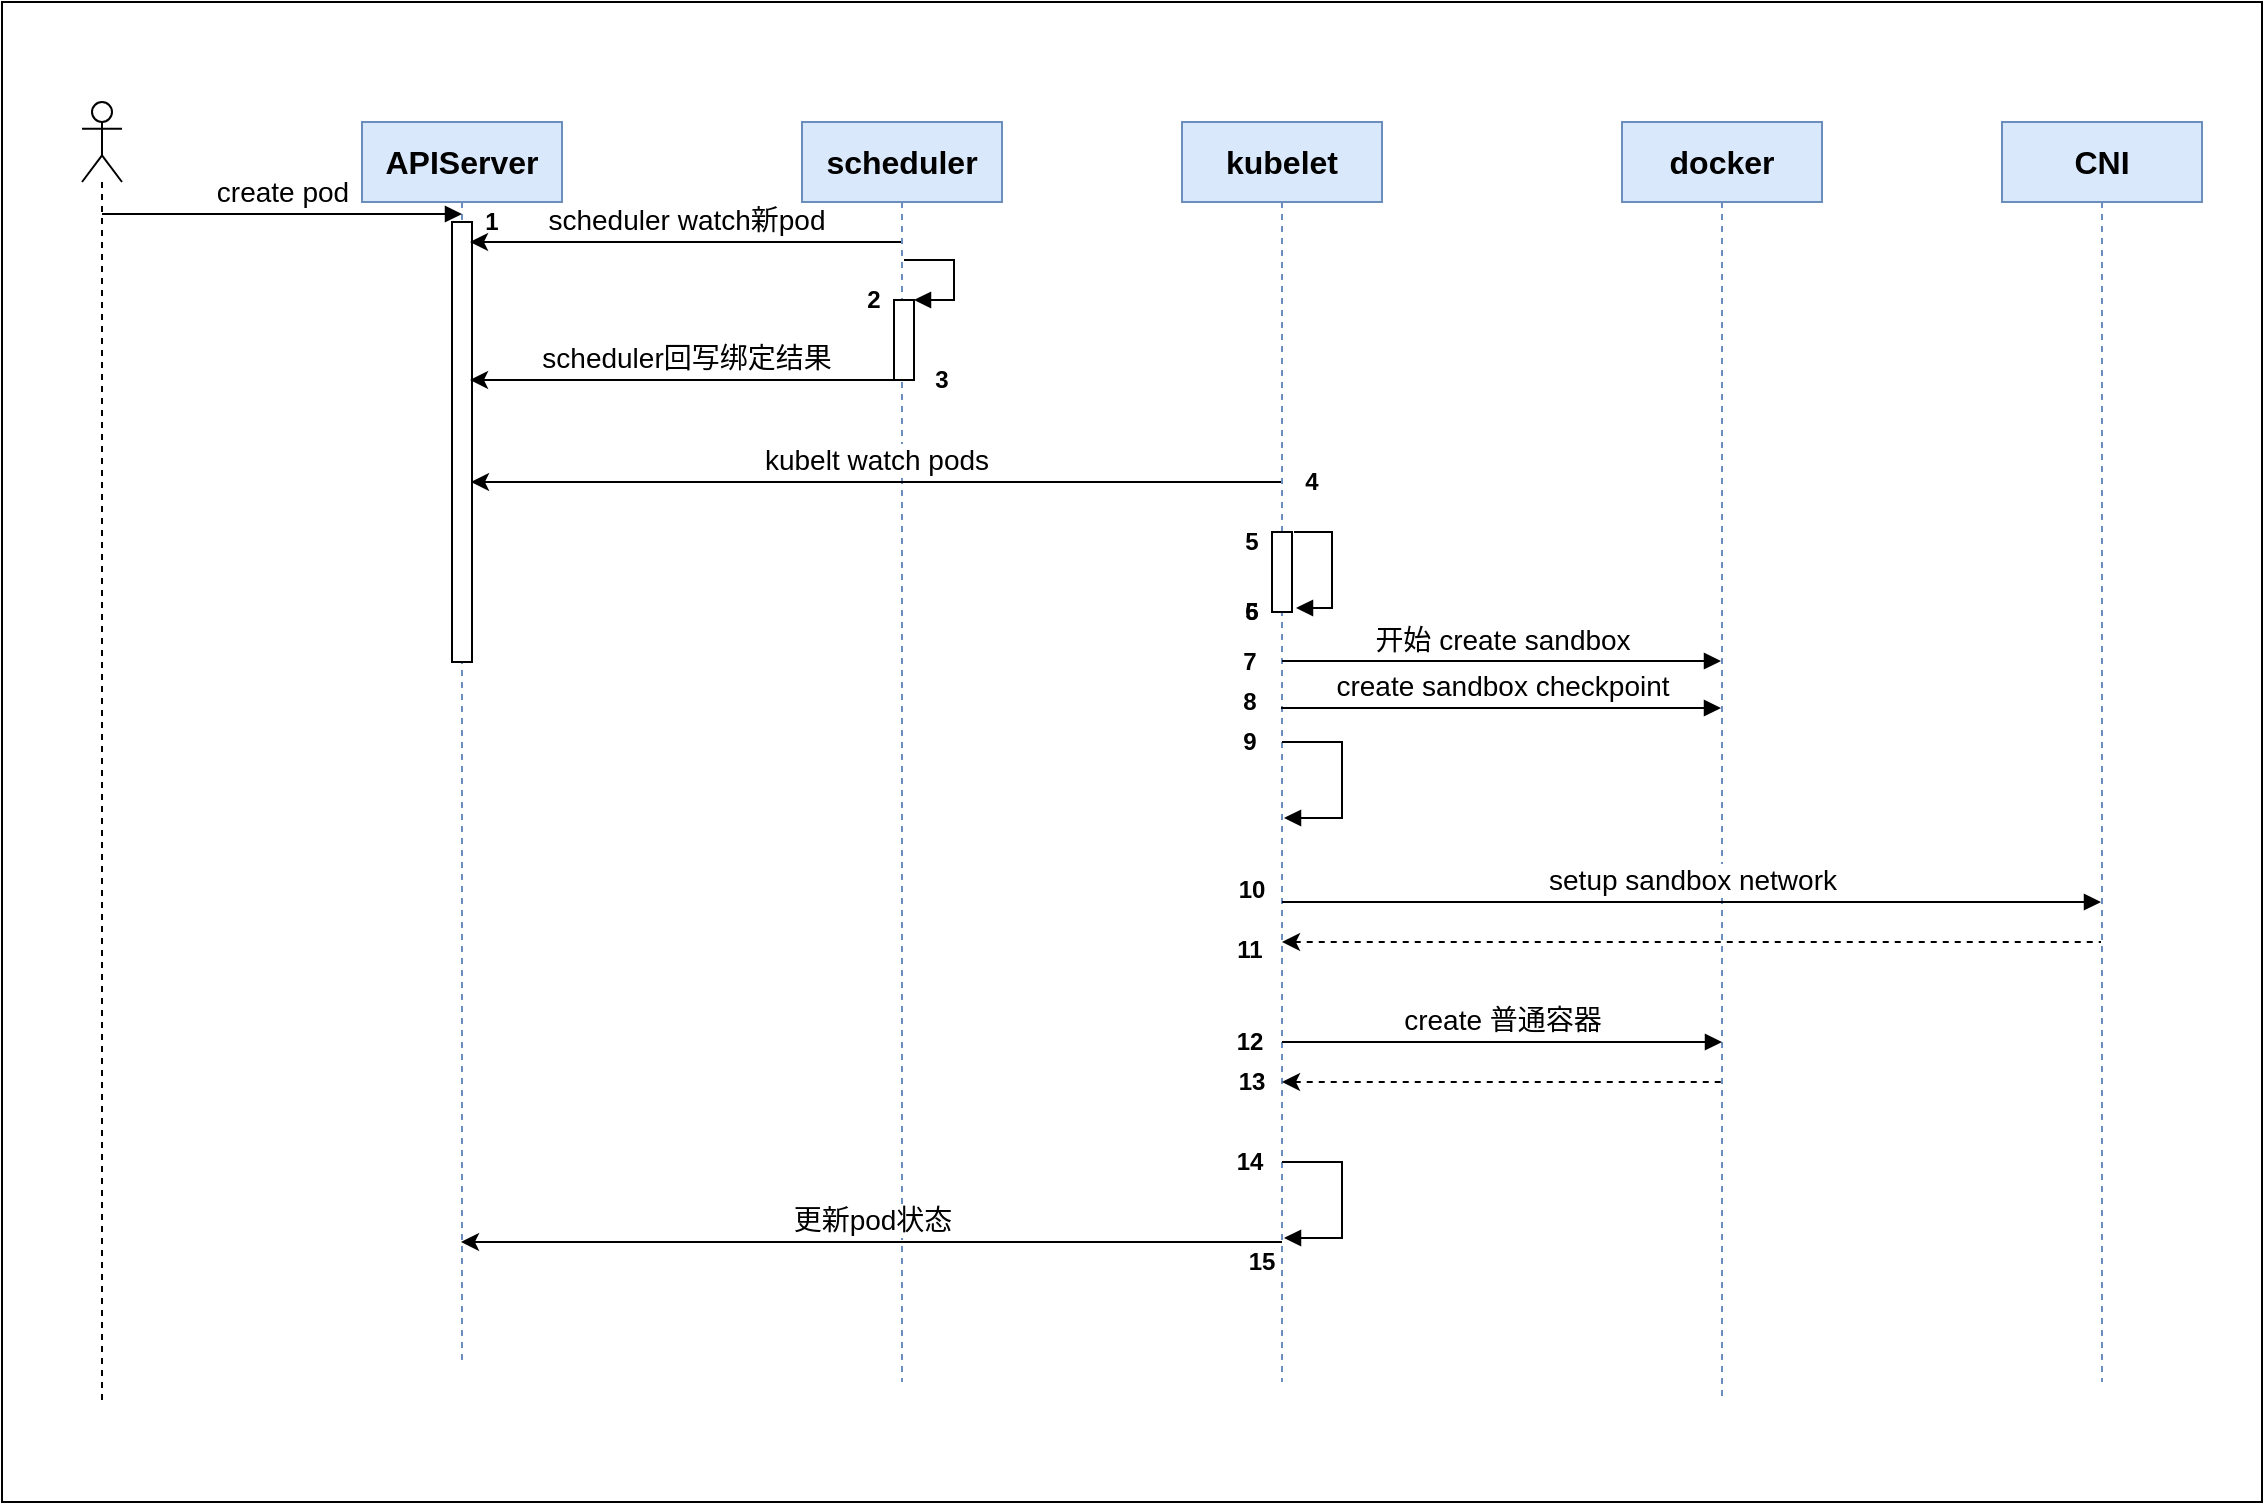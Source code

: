 <mxfile version="10.7.4" type="device"><diagram id="6ToWY90krrYfrP2kXiYR" name="第 1 页"><mxGraphModel dx="1394" dy="825" grid="1" gridSize="10" guides="1" tooltips="1" connect="1" arrows="1" fold="1" page="1" pageScale="1" pageWidth="827" pageHeight="1169" math="0" shadow="0"><root><mxCell id="0"/><mxCell id="1" parent="0"/><mxCell id="7Lmyb2fi2FMnZ4KekuyH-2" value="&lt;font style=&quot;font-size: 16px&quot;&gt;&lt;b&gt;APIServer&lt;/b&gt;&lt;/font&gt;" style="shape=umlLifeline;perimeter=lifelinePerimeter;whiteSpace=wrap;html=1;container=1;collapsible=0;recursiveResize=0;outlineConnect=0;fillColor=#dae8fc;strokeColor=#6c8ebf;" parent="1" vertex="1"><mxGeometry x="200" y="190" width="100" height="620" as="geometry"/></mxCell><mxCell id="7Lmyb2fi2FMnZ4KekuyH-8" value="" style="html=1;points=[];perimeter=orthogonalPerimeter;" parent="7Lmyb2fi2FMnZ4KekuyH-2" vertex="1"><mxGeometry x="45" y="50" width="10" height="220" as="geometry"/></mxCell><mxCell id="7Lmyb2fi2FMnZ4KekuyH-3" value="&lt;b&gt;&lt;font style=&quot;font-size: 16px&quot;&gt;scheduler&lt;/font&gt;&lt;/b&gt;" style="shape=umlLifeline;perimeter=lifelinePerimeter;whiteSpace=wrap;html=1;container=1;collapsible=0;recursiveResize=0;outlineConnect=0;fillColor=#dae8fc;strokeColor=#6c8ebf;" parent="1" vertex="1"><mxGeometry x="420" y="190" width="100" height="630" as="geometry"/></mxCell><mxCell id="7Lmyb2fi2FMnZ4KekuyH-18" value="" style="html=1;points=[];perimeter=orthogonalPerimeter;" parent="7Lmyb2fi2FMnZ4KekuyH-3" vertex="1"><mxGeometry x="46" y="89" width="10" height="40" as="geometry"/></mxCell><mxCell id="7Lmyb2fi2FMnZ4KekuyH-19" value="" style="edgeStyle=orthogonalEdgeStyle;html=1;align=left;spacingLeft=2;endArrow=block;rounded=0;entryX=1;entryY=0;" parent="7Lmyb2fi2FMnZ4KekuyH-3" target="7Lmyb2fi2FMnZ4KekuyH-18" edge="1"><mxGeometry relative="1" as="geometry"><mxPoint x="51" y="69" as="sourcePoint"/><Array as="points"><mxPoint x="76" y="69"/></Array></mxGeometry></mxCell><mxCell id="7Lmyb2fi2FMnZ4KekuyH-4" value="&lt;font style=&quot;font-size: 16px&quot;&gt;&lt;b&gt;kubelet&lt;/b&gt;&lt;/font&gt;" style="shape=umlLifeline;perimeter=lifelinePerimeter;whiteSpace=wrap;html=1;container=1;collapsible=0;recursiveResize=0;outlineConnect=0;fillColor=#dae8fc;strokeColor=#6c8ebf;" parent="1" vertex="1"><mxGeometry x="610" y="190" width="100" height="630" as="geometry"/></mxCell><mxCell id="7Lmyb2fi2FMnZ4KekuyH-11" value="&lt;b&gt;1&lt;/b&gt;" style="text;html=1;strokeColor=none;fillColor=none;align=center;verticalAlign=middle;whiteSpace=wrap;rounded=0;" parent="1" vertex="1"><mxGeometry x="255" y="230" width="20" height="20" as="geometry"/></mxCell><mxCell id="7Lmyb2fi2FMnZ4KekuyH-14" value="" style="shape=umlLifeline;participant=umlActor;perimeter=lifelinePerimeter;whiteSpace=wrap;html=1;container=1;collapsible=0;recursiveResize=0;verticalAlign=top;spacingTop=36;labelBackgroundColor=#ffffff;outlineConnect=0;" parent="1" vertex="1"><mxGeometry x="60" y="180" width="20" height="650" as="geometry"/></mxCell><mxCell id="7Lmyb2fi2FMnZ4KekuyH-15" value="&lt;font style=&quot;font-size: 14px&quot;&gt;create pod&lt;/font&gt;" style="html=1;verticalAlign=bottom;endArrow=block;" parent="1" edge="1"><mxGeometry width="80" relative="1" as="geometry"><mxPoint x="70" y="236" as="sourcePoint"/><mxPoint x="250" y="236" as="targetPoint"/></mxGeometry></mxCell><mxCell id="7Lmyb2fi2FMnZ4KekuyH-9" value="&lt;font style=&quot;font-size: 14px&quot;&gt;scheduler watch新pod&lt;/font&gt;" style="html=1;verticalAlign=bottom;endArrow=none;startArrow=classic;startFill=1;endFill=0;" parent="1" target="7Lmyb2fi2FMnZ4KekuyH-3" edge="1"><mxGeometry width="80" relative="1" as="geometry"><mxPoint x="254" y="250" as="sourcePoint"/><mxPoint x="500" y="250" as="targetPoint"/></mxGeometry></mxCell><mxCell id="7Lmyb2fi2FMnZ4KekuyH-17" value="&lt;b&gt;2&lt;/b&gt;" style="text;html=1;strokeColor=none;fillColor=none;align=center;verticalAlign=middle;whiteSpace=wrap;rounded=0;" parent="1" vertex="1"><mxGeometry x="446" y="269" width="20" height="20" as="geometry"/></mxCell><mxCell id="7Lmyb2fi2FMnZ4KekuyH-20" value="&lt;font style=&quot;font-size: 14px&quot;&gt;scheduler回写绑定结果&lt;/font&gt;" style="html=1;verticalAlign=bottom;endArrow=none;startArrow=classic;startFill=1;endFill=0;entryX=0.4;entryY=1;entryDx=0;entryDy=0;entryPerimeter=0;" parent="1" target="7Lmyb2fi2FMnZ4KekuyH-18" edge="1"><mxGeometry width="80" relative="1" as="geometry"><mxPoint x="254" y="319" as="sourcePoint"/><mxPoint x="530" y="319" as="targetPoint"/></mxGeometry></mxCell><mxCell id="7Lmyb2fi2FMnZ4KekuyH-21" value="&lt;b&gt;3&lt;/b&gt;" style="text;html=1;strokeColor=none;fillColor=none;align=center;verticalAlign=middle;whiteSpace=wrap;rounded=0;" parent="1" vertex="1"><mxGeometry x="480" y="309" width="20" height="20" as="geometry"/></mxCell><mxCell id="7Lmyb2fi2FMnZ4KekuyH-23" value="&lt;font style=&quot;font-size: 14px&quot;&gt;kubelt watch pods&lt;/font&gt;" style="html=1;verticalAlign=bottom;endArrow=none;startArrow=classic;startFill=1;endFill=0;" parent="1" target="7Lmyb2fi2FMnZ4KekuyH-4" edge="1"><mxGeometry width="80" relative="1" as="geometry"><mxPoint x="254.5" y="370" as="sourcePoint"/><mxPoint x="540" y="370" as="targetPoint"/></mxGeometry></mxCell><mxCell id="7Lmyb2fi2FMnZ4KekuyH-25" value="&lt;font style=&quot;font-size: 16px&quot;&gt;&lt;b&gt;docker&lt;/b&gt;&lt;/font&gt;" style="shape=umlLifeline;perimeter=lifelinePerimeter;whiteSpace=wrap;html=1;container=1;collapsible=0;recursiveResize=0;outlineConnect=0;fillColor=#dae8fc;strokeColor=#6c8ebf;" parent="1" vertex="1"><mxGeometry x="830" y="190" width="100" height="640" as="geometry"/></mxCell><mxCell id="7Lmyb2fi2FMnZ4KekuyH-27" value="" style="html=1;points=[];perimeter=orthogonalPerimeter;" parent="1" vertex="1"><mxGeometry x="655" y="395" width="10" height="40" as="geometry"/></mxCell><mxCell id="7Lmyb2fi2FMnZ4KekuyH-28" value="" style="edgeStyle=orthogonalEdgeStyle;html=1;align=left;spacingLeft=2;endArrow=block;rounded=0;exitX=1.1;exitY=0.075;exitDx=0;exitDy=0;exitPerimeter=0;" parent="1" edge="1"><mxGeometry relative="1" as="geometry"><mxPoint x="666" y="395" as="sourcePoint"/><Array as="points"><mxPoint x="685" y="395"/><mxPoint x="685" y="433"/></Array><mxPoint x="667" y="433" as="targetPoint"/></mxGeometry></mxCell><mxCell id="7Lmyb2fi2FMnZ4KekuyH-29" value="&lt;b&gt;4&lt;/b&gt;" style="text;html=1;strokeColor=none;fillColor=none;align=center;verticalAlign=middle;whiteSpace=wrap;rounded=0;" parent="1" vertex="1"><mxGeometry x="665" y="360" width="20" height="20" as="geometry"/></mxCell><mxCell id="7Lmyb2fi2FMnZ4KekuyH-30" value="&lt;b&gt;5&lt;/b&gt;" style="text;html=1;strokeColor=none;fillColor=none;align=center;verticalAlign=middle;whiteSpace=wrap;rounded=0;" parent="1" vertex="1"><mxGeometry x="635" y="425" width="20" height="20" as="geometry"/></mxCell><mxCell id="7Lmyb2fi2FMnZ4KekuyH-33" value="&lt;font style=&quot;font-size: 14px&quot;&gt;开始 create sandbox&lt;/font&gt;" style="html=1;verticalAlign=bottom;endArrow=block;" parent="1" target="7Lmyb2fi2FMnZ4KekuyH-25" edge="1"><mxGeometry width="80" relative="1" as="geometry"><mxPoint x="660" y="459.5" as="sourcePoint"/><mxPoint x="933" y="459" as="targetPoint"/></mxGeometry></mxCell><mxCell id="7Lmyb2fi2FMnZ4KekuyH-34" value="&lt;b&gt;6&lt;/b&gt;" style="text;html=1;strokeColor=none;fillColor=none;align=center;verticalAlign=middle;whiteSpace=wrap;rounded=0;" parent="1" vertex="1"><mxGeometry x="635" y="425" width="20" height="20" as="geometry"/></mxCell><mxCell id="7Lmyb2fi2FMnZ4KekuyH-35" value="&lt;b&gt;7&lt;/b&gt;" style="text;html=1;strokeColor=none;fillColor=none;align=center;verticalAlign=middle;whiteSpace=wrap;rounded=0;" parent="1" vertex="1"><mxGeometry x="634" y="450" width="20" height="20" as="geometry"/></mxCell><mxCell id="7Lmyb2fi2FMnZ4KekuyH-37" value="&lt;font style=&quot;font-size: 14px&quot;&gt;create sandbox checkpoint&lt;/font&gt;" style="html=1;verticalAlign=bottom;endArrow=block;" parent="1" target="7Lmyb2fi2FMnZ4KekuyH-25" edge="1"><mxGeometry width="80" relative="1" as="geometry"><mxPoint x="659.5" y="483" as="sourcePoint"/><mxPoint x="940" y="483" as="targetPoint"/></mxGeometry></mxCell><mxCell id="7Lmyb2fi2FMnZ4KekuyH-38" value="&lt;b&gt;5&lt;/b&gt;" style="text;html=1;strokeColor=none;fillColor=none;align=center;verticalAlign=middle;whiteSpace=wrap;rounded=0;" parent="1" vertex="1"><mxGeometry x="635" y="390" width="20" height="20" as="geometry"/></mxCell><mxCell id="7Lmyb2fi2FMnZ4KekuyH-39" value="" style="edgeStyle=orthogonalEdgeStyle;html=1;align=left;spacingLeft=2;endArrow=block;rounded=0;exitX=1.1;exitY=0.075;exitDx=0;exitDy=0;exitPerimeter=0;" parent="1" edge="1"><mxGeometry relative="1" as="geometry"><mxPoint x="660" y="500" as="sourcePoint"/><Array as="points"><mxPoint x="690" y="500"/><mxPoint x="690" y="538"/></Array><mxPoint x="661" y="538" as="targetPoint"/></mxGeometry></mxCell><mxCell id="7Lmyb2fi2FMnZ4KekuyH-40" value="&lt;b&gt;8&lt;/b&gt;" style="text;html=1;strokeColor=none;fillColor=none;align=center;verticalAlign=middle;whiteSpace=wrap;rounded=0;" parent="1" vertex="1"><mxGeometry x="634" y="470" width="20" height="20" as="geometry"/></mxCell><mxCell id="7Lmyb2fi2FMnZ4KekuyH-41" value="&lt;b&gt;9&lt;/b&gt;" style="text;html=1;strokeColor=none;fillColor=none;align=center;verticalAlign=middle;whiteSpace=wrap;rounded=0;" parent="1" vertex="1"><mxGeometry x="634" y="490" width="20" height="20" as="geometry"/></mxCell><mxCell id="7Lmyb2fi2FMnZ4KekuyH-42" value="&lt;font style=&quot;font-size: 16px&quot;&gt;&lt;b&gt;CNI&lt;/b&gt;&lt;/font&gt;" style="shape=umlLifeline;perimeter=lifelinePerimeter;whiteSpace=wrap;html=1;container=1;collapsible=0;recursiveResize=0;outlineConnect=0;fillColor=#dae8fc;strokeColor=#6c8ebf;" parent="1" vertex="1"><mxGeometry x="1020" y="190" width="100" height="630" as="geometry"/></mxCell><mxCell id="7Lmyb2fi2FMnZ4KekuyH-43" value="&lt;span style=&quot;font-size: 14px&quot;&gt;setup sandbox network&lt;/span&gt;" style="html=1;verticalAlign=bottom;endArrow=block;" parent="1" target="7Lmyb2fi2FMnZ4KekuyH-42" edge="1"><mxGeometry width="80" relative="1" as="geometry"><mxPoint x="660" y="580" as="sourcePoint"/><mxPoint x="879.5" y="580" as="targetPoint"/></mxGeometry></mxCell><mxCell id="7Lmyb2fi2FMnZ4KekuyH-44" value="" style="html=1;verticalAlign=bottom;endArrow=none;startArrow=classic;startFill=1;endFill=0;dashed=1;" parent="1" edge="1"><mxGeometry width="80" relative="1" as="geometry"><mxPoint x="660" y="600" as="sourcePoint"/><mxPoint x="1069.5" y="600" as="targetPoint"/></mxGeometry></mxCell><mxCell id="7Lmyb2fi2FMnZ4KekuyH-45" value="&lt;b&gt;10&lt;/b&gt;" style="text;html=1;strokeColor=none;fillColor=none;align=center;verticalAlign=middle;whiteSpace=wrap;rounded=0;" parent="1" vertex="1"><mxGeometry x="635" y="564" width="20" height="20" as="geometry"/></mxCell><mxCell id="7Lmyb2fi2FMnZ4KekuyH-46" value="&lt;b&gt;11&lt;/b&gt;" style="text;html=1;strokeColor=none;fillColor=none;align=center;verticalAlign=middle;whiteSpace=wrap;rounded=0;" parent="1" vertex="1"><mxGeometry x="634" y="594" width="20" height="20" as="geometry"/></mxCell><mxCell id="7Lmyb2fi2FMnZ4KekuyH-47" value="&lt;span style=&quot;font-size: 14px&quot;&gt;create 普通容器&lt;/span&gt;" style="html=1;verticalAlign=bottom;endArrow=block;" parent="1" edge="1"><mxGeometry width="80" relative="1" as="geometry"><mxPoint x="660" y="650" as="sourcePoint"/><mxPoint x="880" y="650" as="targetPoint"/></mxGeometry></mxCell><mxCell id="7Lmyb2fi2FMnZ4KekuyH-48" value="&lt;b&gt;12&lt;/b&gt;" style="text;html=1;strokeColor=none;fillColor=none;align=center;verticalAlign=middle;whiteSpace=wrap;rounded=0;" parent="1" vertex="1"><mxGeometry x="634" y="640" width="20" height="20" as="geometry"/></mxCell><mxCell id="7Lmyb2fi2FMnZ4KekuyH-50" value="" style="html=1;verticalAlign=bottom;endArrow=none;startArrow=classic;startFill=1;endFill=0;dashed=1;" parent="1" edge="1"><mxGeometry width="80" relative="1" as="geometry"><mxPoint x="660" y="670" as="sourcePoint"/><mxPoint x="880" y="670" as="targetPoint"/></mxGeometry></mxCell><mxCell id="7Lmyb2fi2FMnZ4KekuyH-51" value="&lt;b&gt;13&lt;/b&gt;" style="text;html=1;strokeColor=none;fillColor=none;align=center;verticalAlign=middle;whiteSpace=wrap;rounded=0;" parent="1" vertex="1"><mxGeometry x="635" y="660" width="20" height="20" as="geometry"/></mxCell><mxCell id="7Lmyb2fi2FMnZ4KekuyH-52" value="" style="edgeStyle=orthogonalEdgeStyle;html=1;align=left;spacingLeft=2;endArrow=block;rounded=0;exitX=1.1;exitY=0.075;exitDx=0;exitDy=0;exitPerimeter=0;" parent="1" edge="1"><mxGeometry relative="1" as="geometry"><mxPoint x="660" y="710" as="sourcePoint"/><Array as="points"><mxPoint x="690" y="710"/><mxPoint x="690" y="748"/></Array><mxPoint x="661" y="748" as="targetPoint"/></mxGeometry></mxCell><mxCell id="7Lmyb2fi2FMnZ4KekuyH-53" value="&lt;font style=&quot;font-size: 14px&quot;&gt;更新pod状态&lt;/font&gt;" style="html=1;verticalAlign=bottom;endArrow=none;startArrow=classic;startFill=1;endFill=0;" parent="1" edge="1"><mxGeometry width="80" relative="1" as="geometry"><mxPoint x="249.5" y="750" as="sourcePoint"/><mxPoint x="660" y="750" as="targetPoint"/></mxGeometry></mxCell><mxCell id="7Lmyb2fi2FMnZ4KekuyH-54" value="&lt;b&gt;14&lt;/b&gt;" style="text;html=1;strokeColor=none;fillColor=none;align=center;verticalAlign=middle;whiteSpace=wrap;rounded=0;" parent="1" vertex="1"><mxGeometry x="634" y="700" width="20" height="20" as="geometry"/></mxCell><mxCell id="7Lmyb2fi2FMnZ4KekuyH-55" value="&lt;b&gt;15&lt;/b&gt;" style="text;html=1;strokeColor=none;fillColor=none;align=center;verticalAlign=middle;whiteSpace=wrap;rounded=0;" parent="1" vertex="1"><mxGeometry x="640" y="750" width="20" height="20" as="geometry"/></mxCell><mxCell id="7Lmyb2fi2FMnZ4KekuyH-56" value="" style="rounded=0;whiteSpace=wrap;html=1;fillColor=none;" parent="1" vertex="1"><mxGeometry x="20" y="130" width="1130" height="750" as="geometry"/></mxCell></root></mxGraphModel></diagram></mxfile>